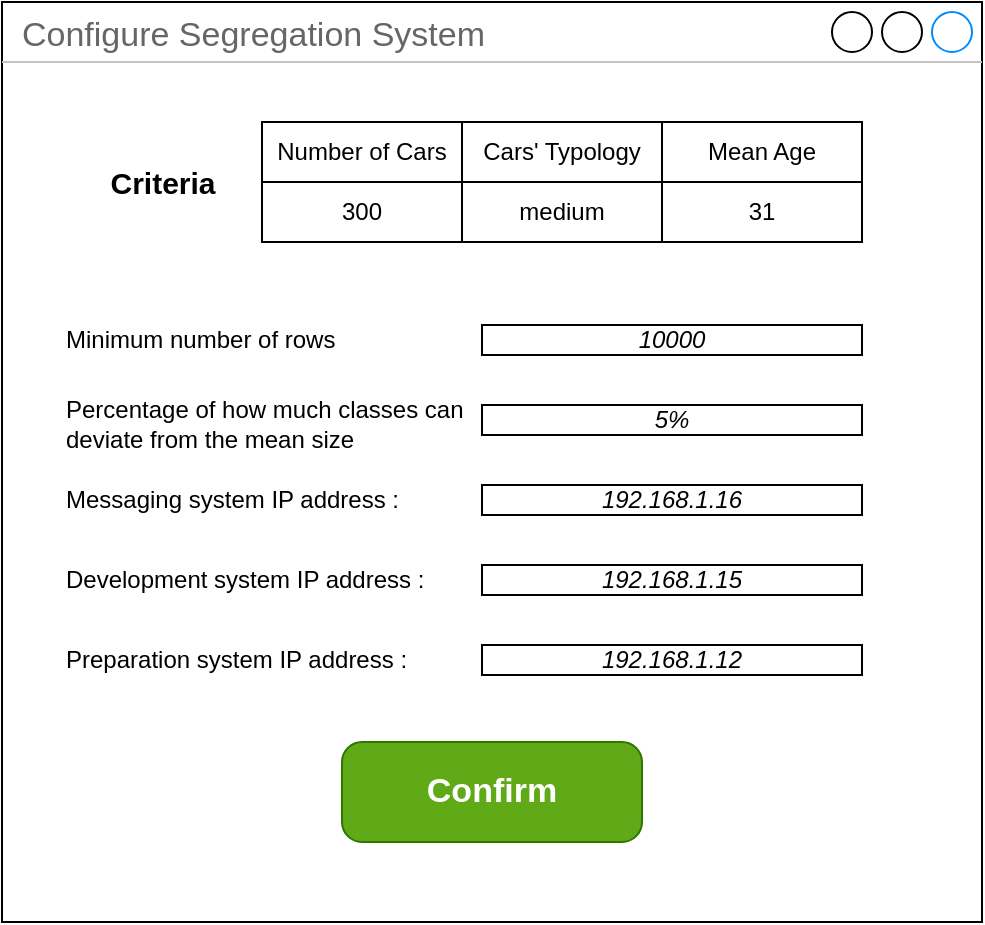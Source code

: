 <mxfile version="22.1.11" type="github">
  <diagram name="Pagina-1" id="wnvUtiLH_dlJ_C7pvEXC">
    <mxGraphModel dx="1034" dy="454" grid="1" gridSize="10" guides="1" tooltips="1" connect="1" arrows="1" fold="1" page="1" pageScale="1" pageWidth="827" pageHeight="1169" math="0" shadow="0">
      <root>
        <mxCell id="0" />
        <mxCell id="1" parent="0" />
        <mxCell id="1kcQqwf_n5cQZJwBGpFs-1" value="Configure Segregation System" style="strokeWidth=1;shadow=0;dashed=0;align=center;html=1;shape=mxgraph.mockup.containers.window;align=left;verticalAlign=top;spacingLeft=8;strokeColor2=#008cff;strokeColor3=#c4c4c4;fontColor=#666666;mainText=;fontSize=17;labelBackgroundColor=none;whiteSpace=wrap;" parent="1" vertex="1">
          <mxGeometry x="160" y="90" width="490" height="460" as="geometry" />
        </mxCell>
        <mxCell id="1kcQqwf_n5cQZJwBGpFs-2" value="Confirm" style="strokeWidth=1;shadow=0;dashed=0;align=center;html=1;shape=mxgraph.mockup.buttons.button;strokeColor=#2D7600;fontColor=#ffffff;mainText=;buttonStyle=round;fontSize=17;fontStyle=1;fillColor=#60a917;whiteSpace=wrap;" parent="1" vertex="1">
          <mxGeometry x="330" y="460" width="150" height="50" as="geometry" />
        </mxCell>
        <mxCell id="1kcQqwf_n5cQZJwBGpFs-4" value="Minimum number of rows" style="text;html=1;strokeColor=none;fillColor=none;align=left;verticalAlign=middle;whiteSpace=wrap;rounded=0;" parent="1" vertex="1">
          <mxGeometry x="190" y="244" width="210" height="30" as="geometry" />
        </mxCell>
        <mxCell id="1kcQqwf_n5cQZJwBGpFs-5" value="&lt;i&gt;&lt;font&gt;10000&lt;/font&gt;&lt;/i&gt;" style="rounded=0;whiteSpace=wrap;html=1;fontColor=#000000;" parent="1" vertex="1">
          <mxGeometry x="400" y="251.5" width="190" height="15" as="geometry" />
        </mxCell>
        <mxCell id="1kcQqwf_n5cQZJwBGpFs-7" value="&lt;i&gt;&lt;font&gt;5%&lt;/font&gt;&lt;/i&gt;" style="rounded=0;whiteSpace=wrap;html=1;fontColor=#000000;" parent="1" vertex="1">
          <mxGeometry x="400" y="291.5" width="190" height="15" as="geometry" />
        </mxCell>
        <mxCell id="1kcQqwf_n5cQZJwBGpFs-8" value="Messaging system IP address :" style="text;html=1;strokeColor=none;fillColor=none;align=left;verticalAlign=middle;whiteSpace=wrap;rounded=0;" parent="1" vertex="1">
          <mxGeometry x="190" y="324" width="210" height="30" as="geometry" />
        </mxCell>
        <mxCell id="1kcQqwf_n5cQZJwBGpFs-9" value="&lt;i&gt;192.168.1.16&lt;/i&gt;" style="rounded=0;whiteSpace=wrap;html=1;fontColor=#000000;" parent="1" vertex="1">
          <mxGeometry x="400" y="331.5" width="190" height="15" as="geometry" />
        </mxCell>
        <mxCell id="1kcQqwf_n5cQZJwBGpFs-10" value="Development system IP address :" style="text;html=1;strokeColor=none;fillColor=none;align=left;verticalAlign=middle;whiteSpace=wrap;rounded=0;" parent="1" vertex="1">
          <mxGeometry x="190" y="364" width="210" height="30" as="geometry" />
        </mxCell>
        <mxCell id="1kcQqwf_n5cQZJwBGpFs-11" value="&lt;i style=&quot;border-color: var(--border-color);&quot;&gt;&lt;font style=&quot;border-color: var(--border-color);&quot;&gt;192.168.1.15&lt;/font&gt;&lt;/i&gt;" style="rounded=0;whiteSpace=wrap;html=1;fontColor=#000000;" parent="1" vertex="1">
          <mxGeometry x="400" y="371.5" width="190" height="15" as="geometry" />
        </mxCell>
        <mxCell id="1kcQqwf_n5cQZJwBGpFs-12" value="Preparation system IP address :" style="text;html=1;strokeColor=none;fillColor=none;align=left;verticalAlign=middle;whiteSpace=wrap;rounded=0;" parent="1" vertex="1">
          <mxGeometry x="190" y="404" width="210" height="30" as="geometry" />
        </mxCell>
        <mxCell id="1kcQqwf_n5cQZJwBGpFs-13" value="&lt;i style=&quot;border-color: var(--border-color);&quot;&gt;&lt;font style=&quot;border-color: var(--border-color);&quot;&gt;192.168.1.12&lt;/font&gt;&lt;/i&gt;" style="rounded=0;whiteSpace=wrap;html=1;fontColor=#000000;" parent="1" vertex="1">
          <mxGeometry x="400" y="411.5" width="190" height="15" as="geometry" />
        </mxCell>
        <mxCell id="GoJVD_mKZjlmguoVPjlL-2" value="Percentage of how much classes can&lt;br&gt;deviate from the mean size" style="text;html=1;strokeColor=none;fillColor=none;align=left;verticalAlign=middle;whiteSpace=wrap;rounded=0;" parent="1" vertex="1">
          <mxGeometry x="190" y="286" width="210" height="30" as="geometry" />
        </mxCell>
        <mxCell id="2" value="" style="group" parent="1" vertex="1" connectable="0">
          <mxGeometry x="290" y="150" width="300" height="60" as="geometry" />
        </mxCell>
        <mxCell id="3" value="Number of Cars" style="whiteSpace=wrap;html=1;" parent="2" vertex="1">
          <mxGeometry width="100" height="30" as="geometry" />
        </mxCell>
        <mxCell id="4" value="Cars&#39; Typology" style="whiteSpace=wrap;html=1;" parent="2" vertex="1">
          <mxGeometry x="100" width="100" height="30" as="geometry" />
        </mxCell>
        <mxCell id="5" value="Mean Age" style="whiteSpace=wrap;html=1;" parent="2" vertex="1">
          <mxGeometry x="200" width="100" height="30" as="geometry" />
        </mxCell>
        <mxCell id="6" value="300" style="whiteSpace=wrap;html=1;" parent="2" vertex="1">
          <mxGeometry y="30" width="100" height="30" as="geometry" />
        </mxCell>
        <mxCell id="7" value="medium" style="whiteSpace=wrap;html=1;" parent="2" vertex="1">
          <mxGeometry x="100" y="30" width="100" height="30" as="geometry" />
        </mxCell>
        <mxCell id="8" value="31" style="whiteSpace=wrap;html=1;" parent="2" vertex="1">
          <mxGeometry x="200" y="30" width="100" height="30" as="geometry" />
        </mxCell>
        <mxCell id="9" value="&lt;b&gt;&lt;font style=&quot;font-size: 15px;&quot;&gt;Criteria&lt;/font&gt;&lt;/b&gt;" style="text;html=1;align=center;verticalAlign=middle;resizable=0;points=[];autosize=1;strokeColor=none;fillColor=none;" parent="1" vertex="1">
          <mxGeometry x="200" y="165" width="80" height="30" as="geometry" />
        </mxCell>
      </root>
    </mxGraphModel>
  </diagram>
</mxfile>
